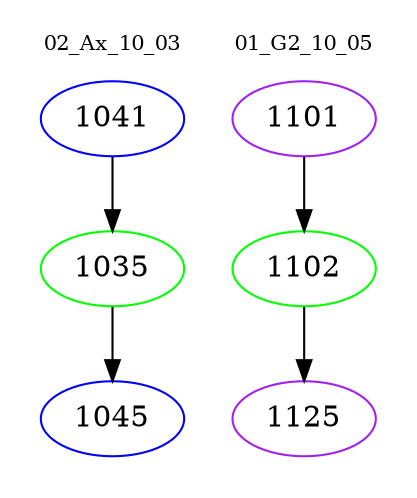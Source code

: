 digraph{
subgraph cluster_0 {
color = white
label = "02_Ax_10_03";
fontsize=10;
T0_1041 [label="1041", color="blue"]
T0_1041 -> T0_1035 [color="black"]
T0_1035 [label="1035", color="green"]
T0_1035 -> T0_1045 [color="black"]
T0_1045 [label="1045", color="blue"]
}
subgraph cluster_1 {
color = white
label = "01_G2_10_05";
fontsize=10;
T1_1101 [label="1101", color="purple"]
T1_1101 -> T1_1102 [color="black"]
T1_1102 [label="1102", color="green"]
T1_1102 -> T1_1125 [color="black"]
T1_1125 [label="1125", color="purple"]
}
}
